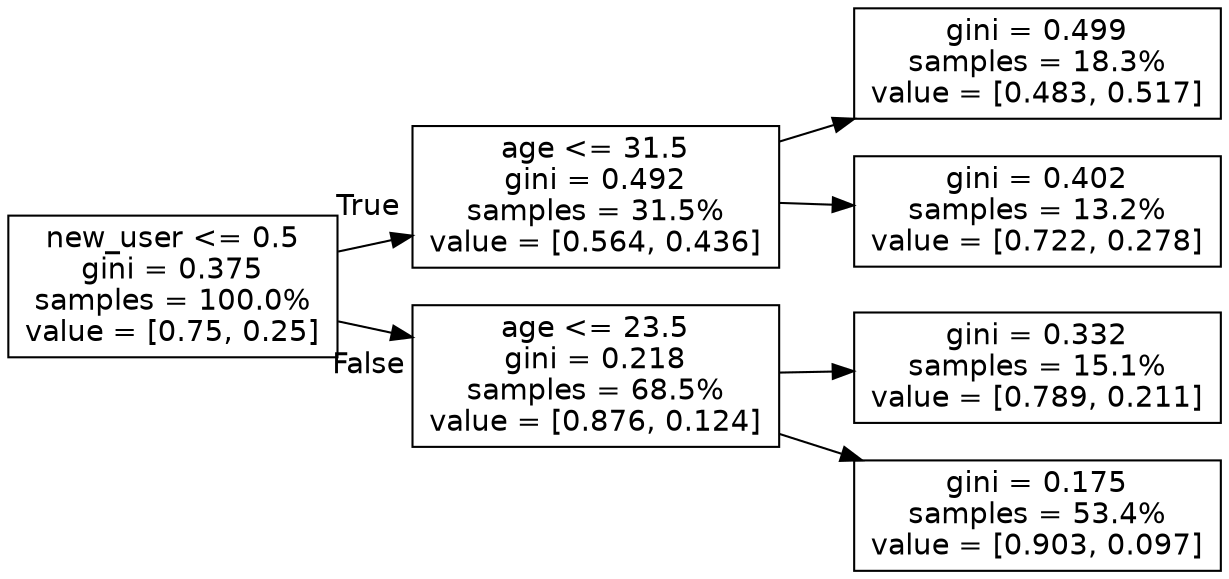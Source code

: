 digraph Tree {
node [shape=box, fontname="helvetica"] ;
edge [fontname="helvetica"] ;
rankdir=LR ;
0 [label="new_user <= 0.5\ngini = 0.375\nsamples = 100.0%\nvalue = [0.75, 0.25]"] ;
1 [label="age <= 31.5\ngini = 0.492\nsamples = 31.5%\nvalue = [0.564, 0.436]"] ;
0 -> 1 [labeldistance=2.5, labelangle=-45, headlabel="True"] ;
2 [label="gini = 0.499\nsamples = 18.3%\nvalue = [0.483, 0.517]"] ;
1 -> 2 ;
3 [label="gini = 0.402\nsamples = 13.2%\nvalue = [0.722, 0.278]"] ;
1 -> 3 ;
4 [label="age <= 23.5\ngini = 0.218\nsamples = 68.5%\nvalue = [0.876, 0.124]"] ;
0 -> 4 [labeldistance=2.5, labelangle=45, headlabel="False"] ;
5 [label="gini = 0.332\nsamples = 15.1%\nvalue = [0.789, 0.211]"] ;
4 -> 5 ;
6 [label="gini = 0.175\nsamples = 53.4%\nvalue = [0.903, 0.097]"] ;
4 -> 6 ;
}